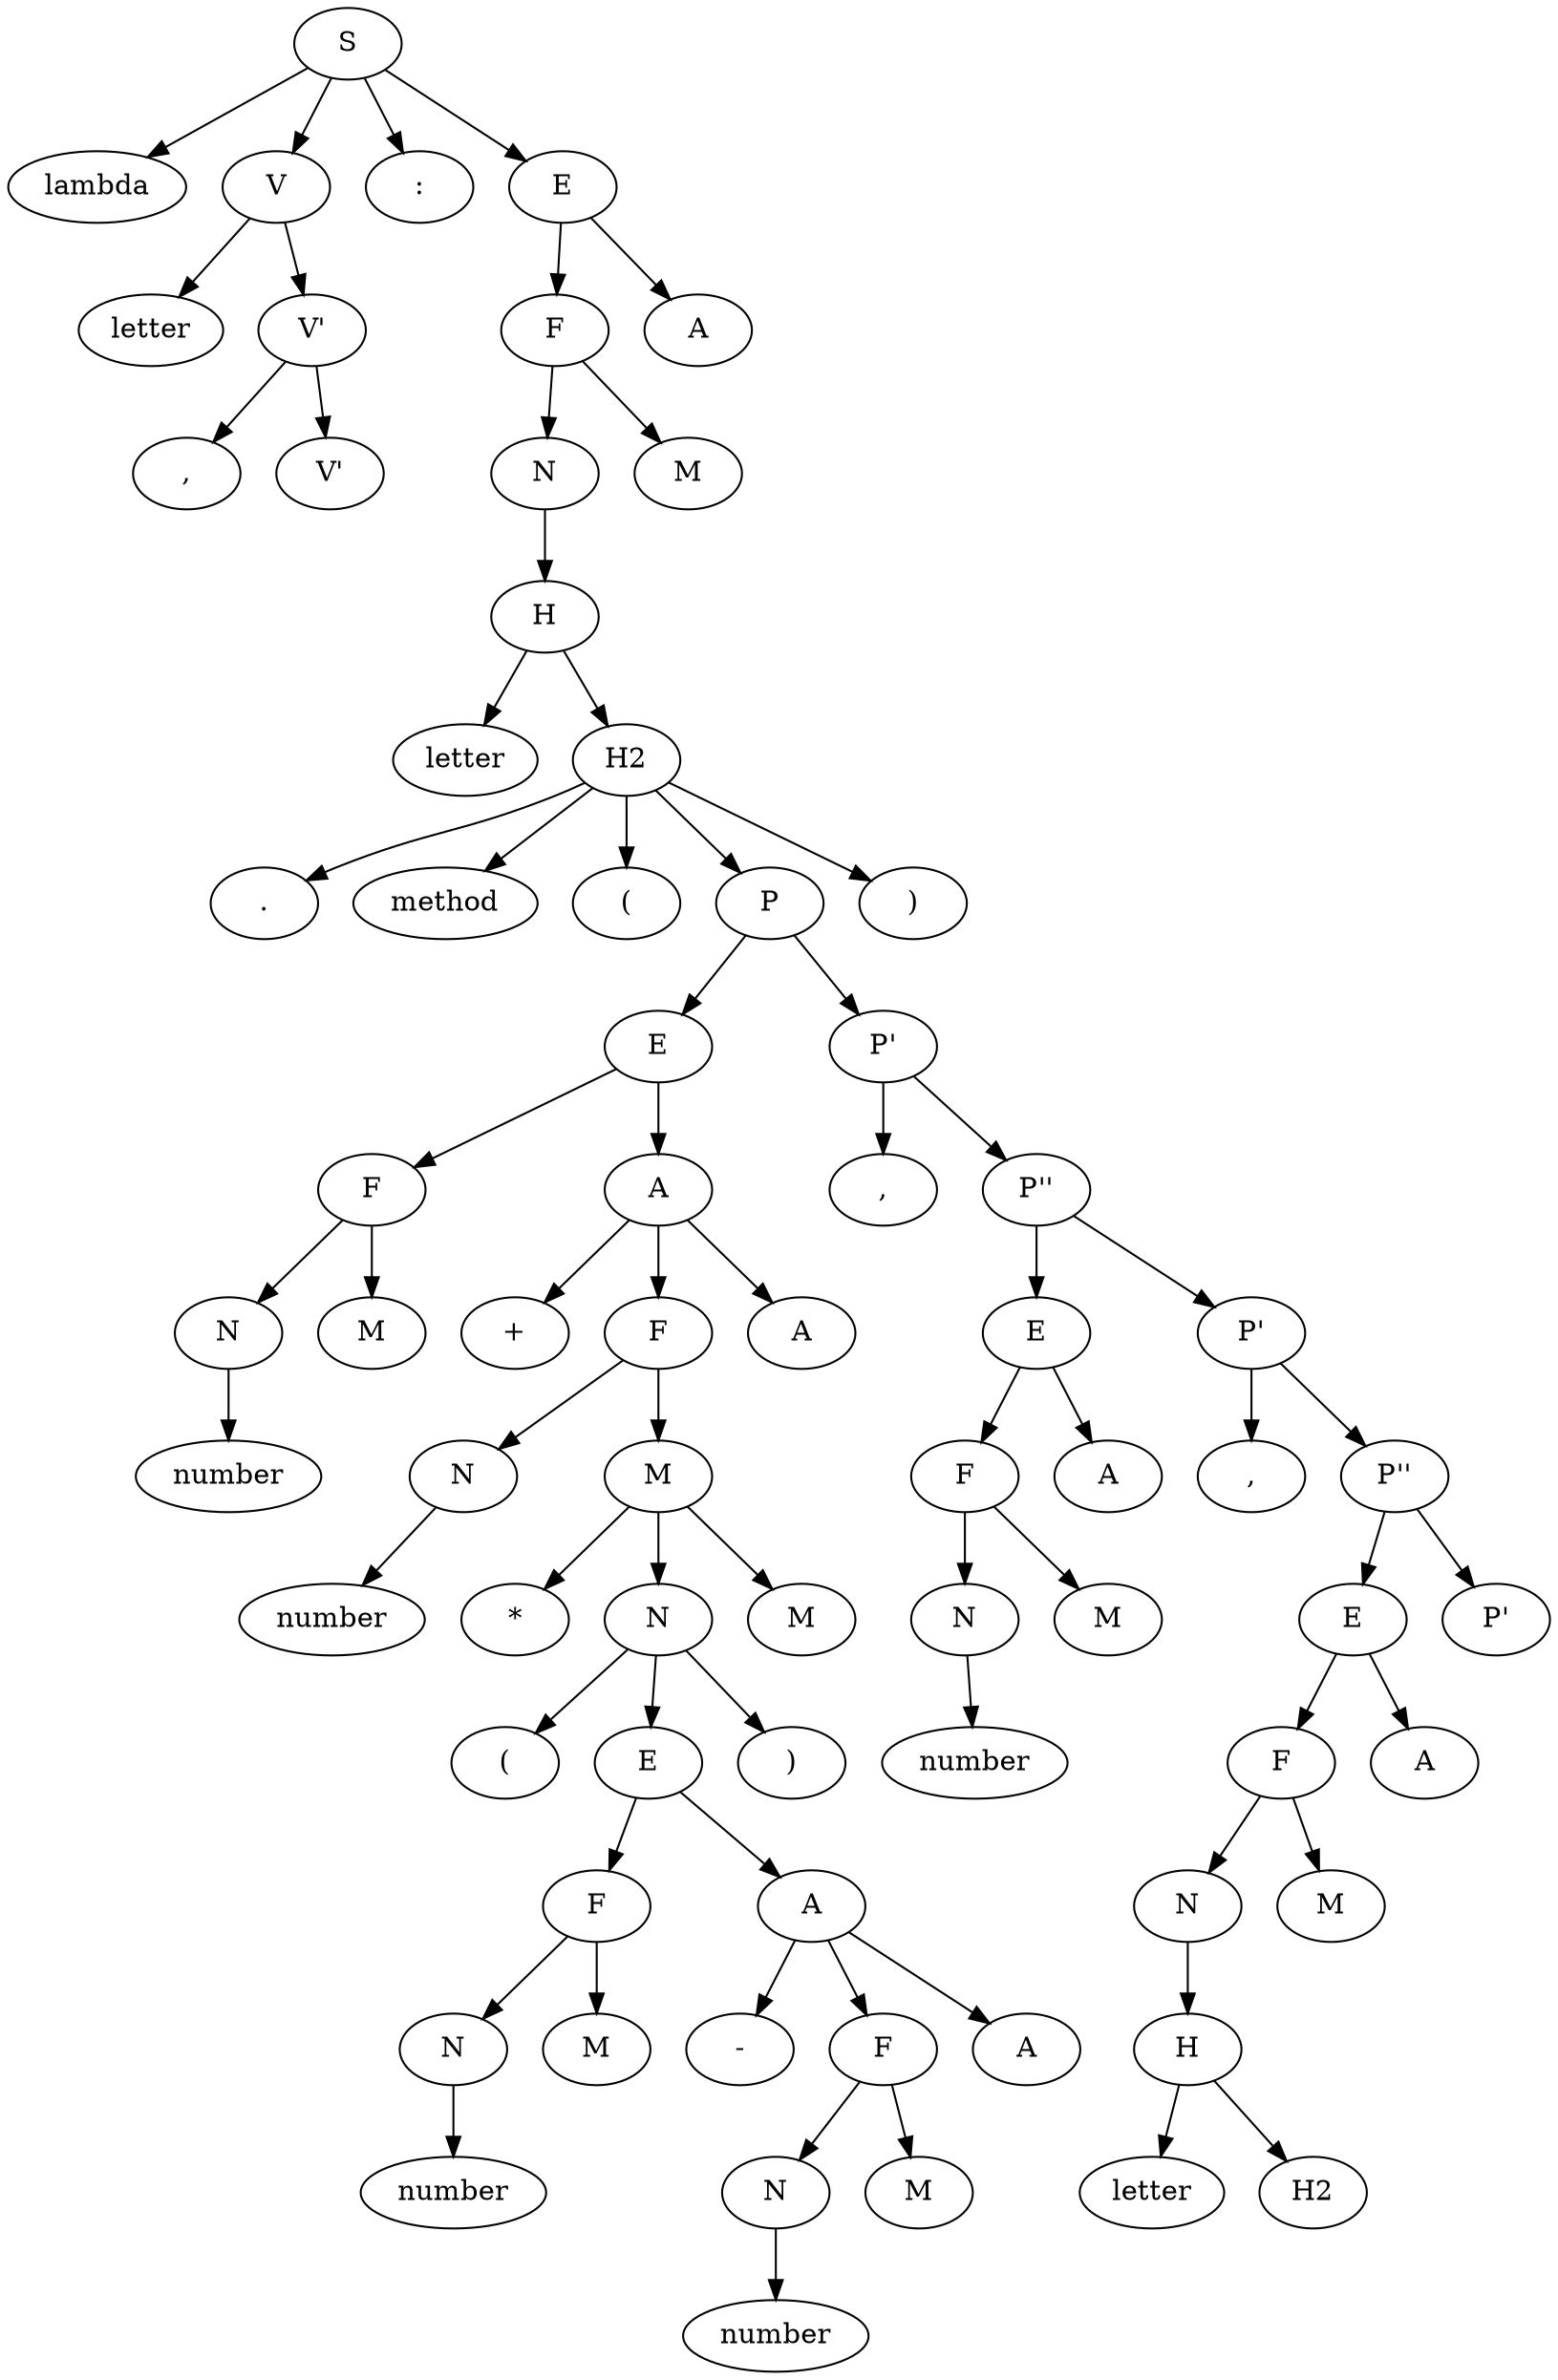digraph {	0 [label = "S"]
	1 [label = "lambda"]
	0 -> 1
	3 [label = "V"]
	0 -> 3
	4 [label = "letter"]
	3 -> 4
	6 [label = "V'"]
	3 -> 6
	7 [label = ","]
	6 -> 7
	9 [label = "V'"]
	6 -> 9
	11 [label = ":"]
	0 -> 11
	13 [label = "E"]
	0 -> 13
	14 [label = "F"]
	13 -> 14
	15 [label = "N"]
	14 -> 15
	16 [label = "H"]
	15 -> 16
	17 [label = "letter"]
	16 -> 17
	19 [label = "H2"]
	16 -> 19
	20 [label = "."]
	19 -> 20
	22 [label = "method"]
	19 -> 22
	24 [label = "("]
	19 -> 24
	26 [label = "P"]
	19 -> 26
	27 [label = "E"]
	26 -> 27
	28 [label = "F"]
	27 -> 28
	29 [label = "N"]
	28 -> 29
	30 [label = "number"]
	29 -> 30
	32 [label = "M"]
	28 -> 32
	34 [label = "A"]
	27 -> 34
	35 [label = "+"]
	34 -> 35
	37 [label = "F"]
	34 -> 37
	38 [label = "N"]
	37 -> 38
	39 [label = "number"]
	38 -> 39
	41 [label = "M"]
	37 -> 41
	42 [label = "*"]
	41 -> 42
	44 [label = "N"]
	41 -> 44
	45 [label = "("]
	44 -> 45
	47 [label = "E"]
	44 -> 47
	48 [label = "F"]
	47 -> 48
	49 [label = "N"]
	48 -> 49
	50 [label = "number"]
	49 -> 50
	52 [label = "M"]
	48 -> 52
	54 [label = "A"]
	47 -> 54
	55 [label = "-"]
	54 -> 55
	57 [label = "F"]
	54 -> 57
	58 [label = "N"]
	57 -> 58
	59 [label = "number"]
	58 -> 59
	61 [label = "M"]
	57 -> 61
	63 [label = "A"]
	54 -> 63
	65 [label = ")"]
	44 -> 65
	67 [label = "M"]
	41 -> 67
	69 [label = "A"]
	34 -> 69
	71 [label = "P'"]
	26 -> 71
	72 [label = ","]
	71 -> 72
	74 [label = "P''"]
	71 -> 74
	75 [label = "E"]
	74 -> 75
	76 [label = "F"]
	75 -> 76
	77 [label = "N"]
	76 -> 77
	78 [label = "number"]
	77 -> 78
	80 [label = "M"]
	76 -> 80
	82 [label = "A"]
	75 -> 82
	84 [label = "P'"]
	74 -> 84
	85 [label = ","]
	84 -> 85
	87 [label = "P''"]
	84 -> 87
	88 [label = "E"]
	87 -> 88
	89 [label = "F"]
	88 -> 89
	90 [label = "N"]
	89 -> 90
	91 [label = "H"]
	90 -> 91
	92 [label = "letter"]
	91 -> 92
	94 [label = "H2"]
	91 -> 94
	96 [label = "M"]
	89 -> 96
	98 [label = "A"]
	88 -> 98
	100 [label = "P'"]
	87 -> 100
	102 [label = ")"]
	19 -> 102
	104 [label = "M"]
	14 -> 104
	106 [label = "A"]
	13 -> 106
}